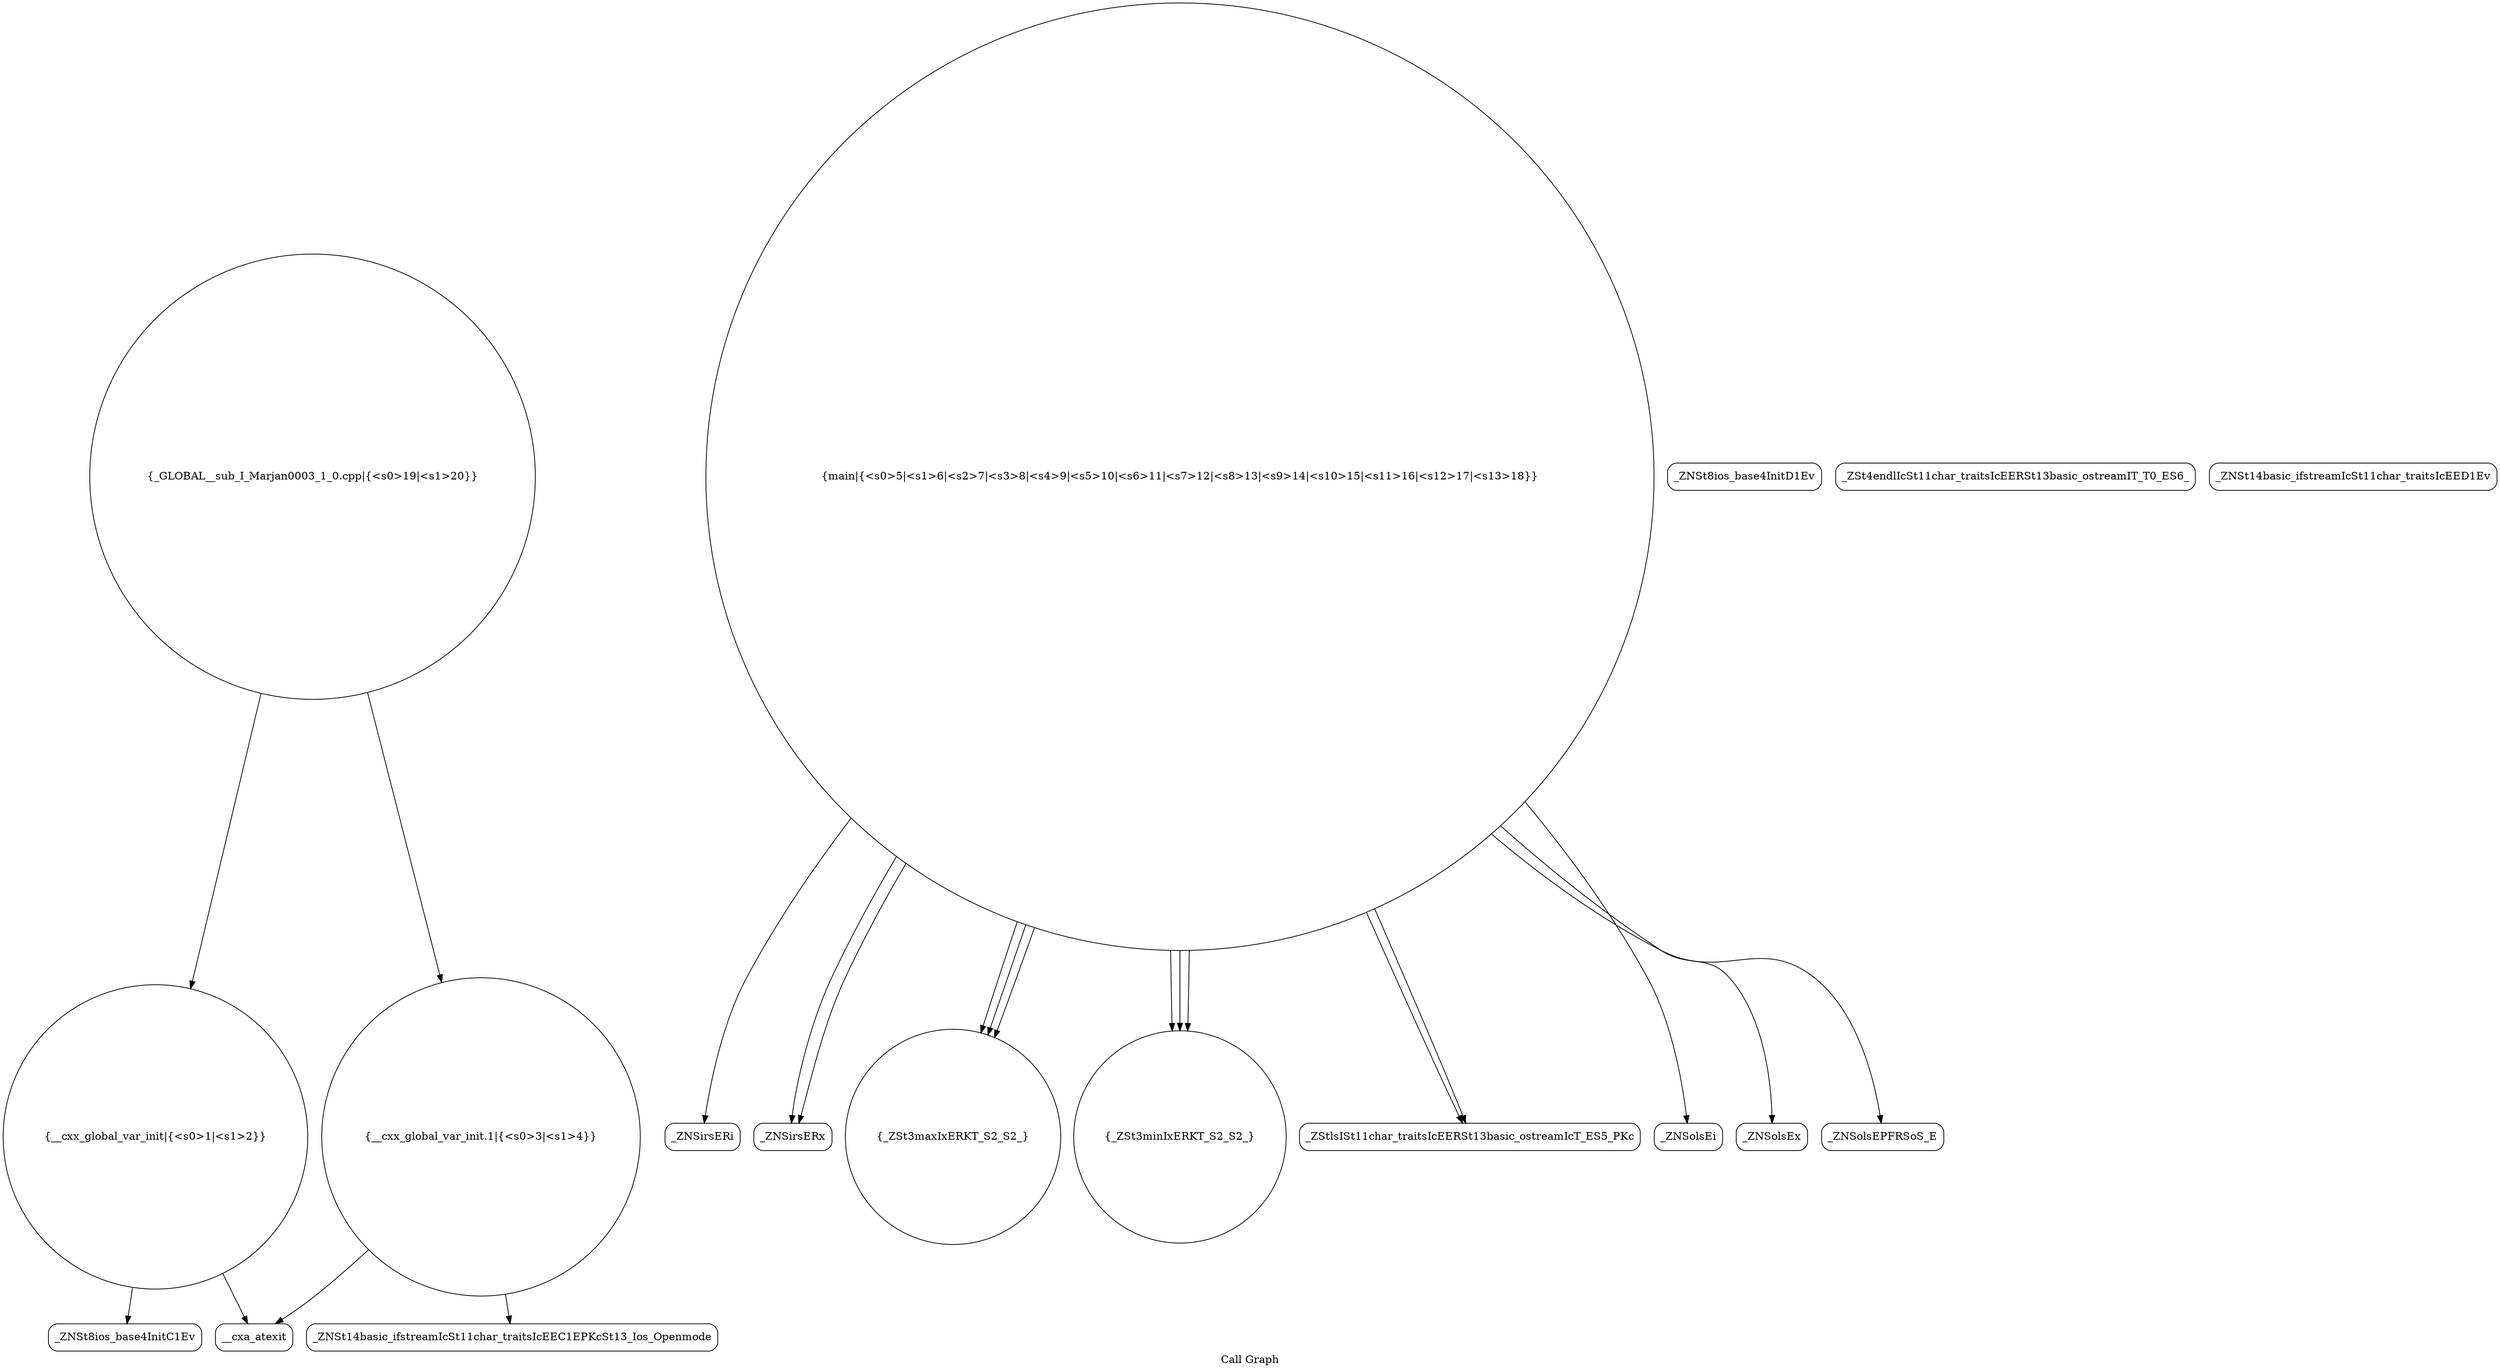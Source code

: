 digraph "Call Graph" {
	label="Call Graph";

	Node0x560ee9073ff0 [shape=record,shape=circle,label="{__cxx_global_var_init|{<s0>1|<s1>2}}"];
	Node0x560ee9073ff0:s0 -> Node0x560ee9074480[color=black];
	Node0x560ee9073ff0:s1 -> Node0x560ee9074580[color=black];
	Node0x560ee9074780 [shape=record,shape=circle,label="{main|{<s0>5|<s1>6|<s2>7|<s3>8|<s4>9|<s5>10|<s6>11|<s7>12|<s8>13|<s9>14|<s10>15|<s11>16|<s12>17|<s13>18}}"];
	Node0x560ee9074780:s0 -> Node0x560ee9074800[color=black];
	Node0x560ee9074780:s1 -> Node0x560ee9074880[color=black];
	Node0x560ee9074780:s2 -> Node0x560ee9074880[color=black];
	Node0x560ee9074780:s3 -> Node0x560ee9074900[color=black];
	Node0x560ee9074780:s4 -> Node0x560ee9074980[color=black];
	Node0x560ee9074780:s5 -> Node0x560ee9074980[color=black];
	Node0x560ee9074780:s6 -> Node0x560ee9074900[color=black];
	Node0x560ee9074780:s7 -> Node0x560ee9074900[color=black];
	Node0x560ee9074780:s8 -> Node0x560ee9074980[color=black];
	Node0x560ee9074780:s9 -> Node0x560ee9074a00[color=black];
	Node0x560ee9074780:s10 -> Node0x560ee9074a80[color=black];
	Node0x560ee9074780:s11 -> Node0x560ee9074a00[color=black];
	Node0x560ee9074780:s12 -> Node0x560ee9074b00[color=black];
	Node0x560ee9074780:s13 -> Node0x560ee9074b80[color=black];
	Node0x560ee9074b00 [shape=record,shape=Mrecord,label="{_ZNSolsEx}"];
	Node0x560ee9074500 [shape=record,shape=Mrecord,label="{_ZNSt8ios_base4InitD1Ev}"];
	Node0x560ee9074880 [shape=record,shape=Mrecord,label="{_ZNSirsERx}"];
	Node0x560ee9074c00 [shape=record,shape=Mrecord,label="{_ZSt4endlIcSt11char_traitsIcEERSt13basic_ostreamIT_T0_ES6_}"];
	Node0x560ee9074600 [shape=record,shape=circle,label="{__cxx_global_var_init.1|{<s0>3|<s1>4}}"];
	Node0x560ee9074600:s0 -> Node0x560ee9074680[color=black];
	Node0x560ee9074600:s1 -> Node0x560ee9074580[color=black];
	Node0x560ee9074980 [shape=record,shape=circle,label="{_ZSt3minIxERKT_S2_S2_}"];
	Node0x560ee9074700 [shape=record,shape=Mrecord,label="{_ZNSt14basic_ifstreamIcSt11char_traitsIcEED1Ev}"];
	Node0x560ee9074a80 [shape=record,shape=Mrecord,label="{_ZNSolsEi}"];
	Node0x560ee9074480 [shape=record,shape=Mrecord,label="{_ZNSt8ios_base4InitC1Ev}"];
	Node0x560ee9074800 [shape=record,shape=Mrecord,label="{_ZNSirsERi}"];
	Node0x560ee9074b80 [shape=record,shape=Mrecord,label="{_ZNSolsEPFRSoS_E}"];
	Node0x560ee9074580 [shape=record,shape=Mrecord,label="{__cxa_atexit}"];
	Node0x560ee9074900 [shape=record,shape=circle,label="{_ZSt3maxIxERKT_S2_S2_}"];
	Node0x560ee9074c80 [shape=record,shape=circle,label="{_GLOBAL__sub_I_Marjan0003_1_0.cpp|{<s0>19|<s1>20}}"];
	Node0x560ee9074c80:s0 -> Node0x560ee9073ff0[color=black];
	Node0x560ee9074c80:s1 -> Node0x560ee9074600[color=black];
	Node0x560ee9074680 [shape=record,shape=Mrecord,label="{_ZNSt14basic_ifstreamIcSt11char_traitsIcEEC1EPKcSt13_Ios_Openmode}"];
	Node0x560ee9074a00 [shape=record,shape=Mrecord,label="{_ZStlsISt11char_traitsIcEERSt13basic_ostreamIcT_ES5_PKc}"];
}
